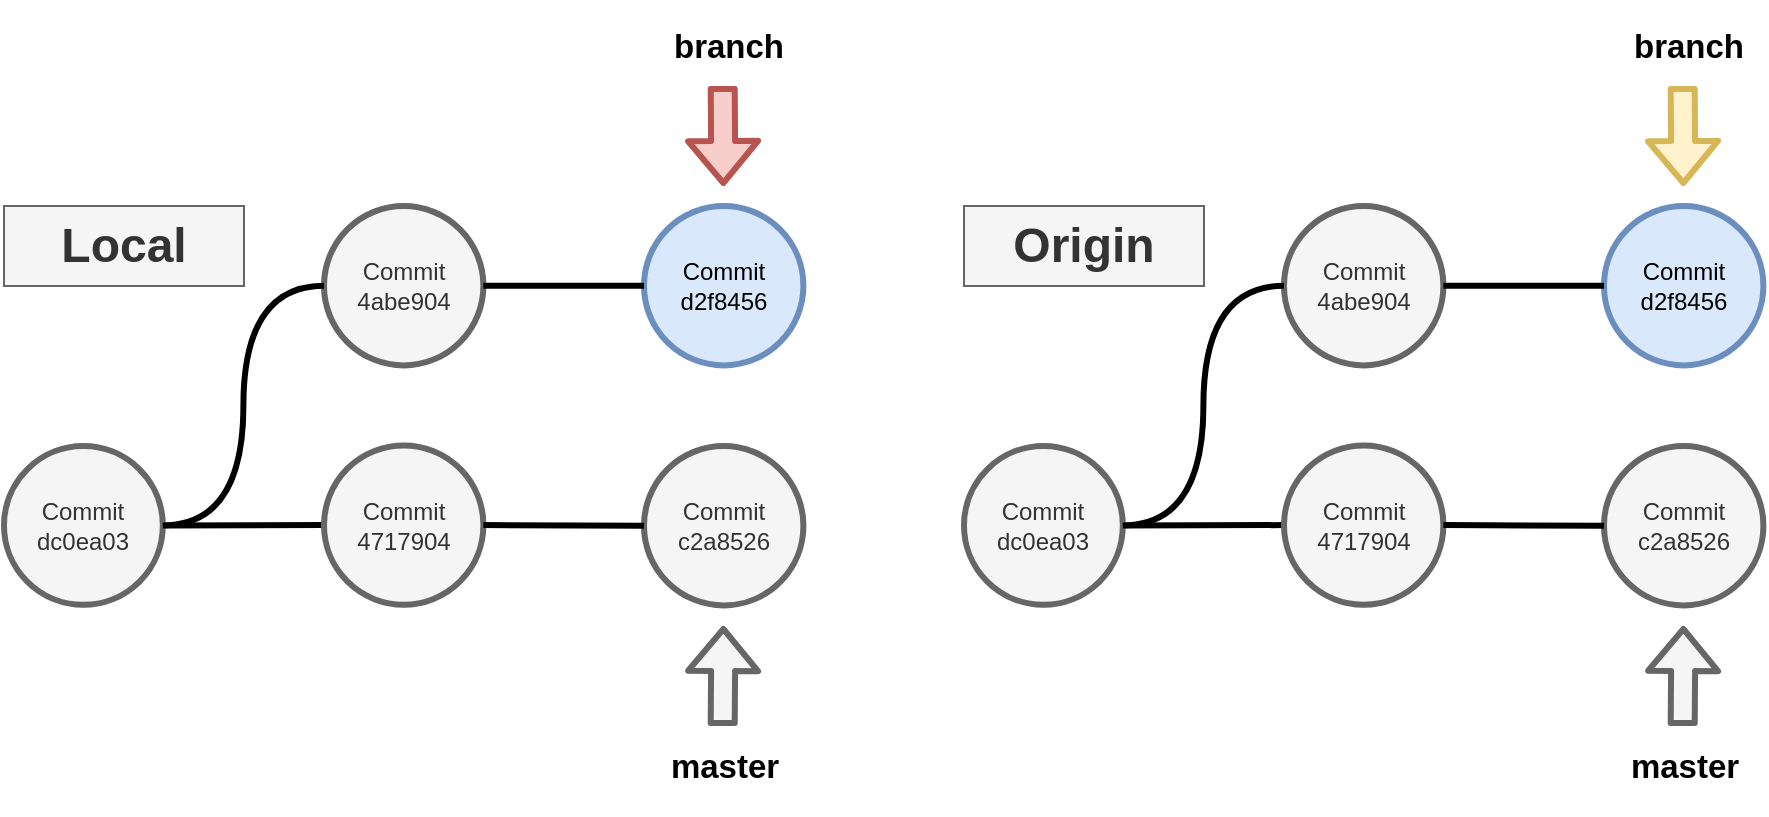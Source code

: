 <mxfile version="13.5.1" type="device"><diagram id="1vah80A7K6ktCt1jhF-4" name="Page-1"><mxGraphModel dx="1106" dy="1003" grid="1" gridSize="10" guides="1" tooltips="1" connect="1" arrows="1" fold="1" page="1" pageScale="1" pageWidth="850" pageHeight="1100" background="#ffffff" math="0" shadow="0"><root><mxCell id="0"/><mxCell id="1" parent="0"/><mxCell id="1KC_f5STFYPKbJo5NqRy-18" style="rounded=0;orthogonalLoop=1;jettySize=auto;html=1;exitX=1;exitY=0.5;exitDx=0;exitDy=0;entryX=0;entryY=0.5;entryDx=0;entryDy=0;strokeWidth=3;endArrow=none;endFill=0;" parent="1" source="1KC_f5STFYPKbJo5NqRy-10" target="1KC_f5STFYPKbJo5NqRy-15" edge="1"><mxGeometry relative="1" as="geometry"/></mxCell><mxCell id="1KC_f5STFYPKbJo5NqRy-10" value="Commit&lt;br&gt;dc0ea03" style="ellipse;whiteSpace=wrap;html=1;aspect=fixed;strokeWidth=3;fillColor=#f5f5f5;strokeColor=#666666;fontColor=#333333;" parent="1" vertex="1"><mxGeometry x="40.0" y="280" width="79.4" height="79.4" as="geometry"/></mxCell><mxCell id="1KC_f5STFYPKbJo5NqRy-11" value="Commit&lt;br&gt;4abe904" style="ellipse;whiteSpace=wrap;html=1;aspect=fixed;strokeWidth=3;fillColor=#f5f5f5;strokeColor=#666666;fontColor=#333333;" parent="1" vertex="1"><mxGeometry x="200.0" y="160" width="79.7" height="79.7" as="geometry"/></mxCell><mxCell id="1KC_f5STFYPKbJo5NqRy-12" value="Commit&lt;br&gt;d2f8456" style="ellipse;whiteSpace=wrap;html=1;aspect=fixed;strokeWidth=3;fillColor=#dae8fc;strokeColor=#6c8ebf;" parent="1" vertex="1"><mxGeometry x="360.0" y="160" width="79.7" height="79.7" as="geometry"/></mxCell><mxCell id="1KC_f5STFYPKbJo5NqRy-13" value="" style="endArrow=none;html=1;entryX=0;entryY=0.5;exitX=1;exitY=0.5;strokeWidth=3;endFill=0;fillColor=#dae8fc;" parent="1" source="1KC_f5STFYPKbJo5NqRy-11" target="1KC_f5STFYPKbJo5NqRy-12" edge="1"><mxGeometry width="50" height="50" relative="1" as="geometry"><mxPoint x="90.0" y="289.7" as="sourcePoint"/><mxPoint x="140.0" y="239.7" as="targetPoint"/></mxGeometry></mxCell><mxCell id="1KC_f5STFYPKbJo5NqRy-14" value="" style="endArrow=none;html=1;strokeWidth=3;entryX=0;entryY=0.5;exitX=1;exitY=0.5;edgeStyle=orthogonalEdgeStyle;curved=1;" parent="1" source="1KC_f5STFYPKbJo5NqRy-10" target="1KC_f5STFYPKbJo5NqRy-11" edge="1"><mxGeometry width="50" height="50" relative="1" as="geometry"><mxPoint x="90.0" y="289.7" as="sourcePoint"/><mxPoint x="140.0" y="239.7" as="targetPoint"/></mxGeometry></mxCell><mxCell id="1KC_f5STFYPKbJo5NqRy-15" value="Commit&lt;br&gt;4717904" style="ellipse;whiteSpace=wrap;html=1;aspect=fixed;strokeWidth=3;fillColor=#f5f5f5;strokeColor=#666666;fontColor=#333333;" parent="1" vertex="1"><mxGeometry x="200.0" y="279.7" width="79.7" height="79.7" as="geometry"/></mxCell><mxCell id="1KC_f5STFYPKbJo5NqRy-19" value="" style="shape=flexArrow;endArrow=classic;html=1;strokeWidth=3;fillColor=#f5f5f5;strokeColor=#666666;" parent="1" edge="1"><mxGeometry width="50" height="50" relative="1" as="geometry"><mxPoint x="399.35" y="420" as="sourcePoint"/><mxPoint x="399.7" y="370" as="targetPoint"/></mxGeometry></mxCell><mxCell id="1KC_f5STFYPKbJo5NqRy-20" value="&lt;h2&gt;master&lt;/h2&gt;" style="edgeLabel;html=1;align=center;verticalAlign=middle;resizable=0;points=[];labelBackgroundColor=none;" parent="1KC_f5STFYPKbJo5NqRy-19" vertex="1" connectable="0"><mxGeometry x="-0.36" y="1" relative="1" as="geometry"><mxPoint x="1.39" y="36.01" as="offset"/></mxGeometry></mxCell><mxCell id="1KC_f5STFYPKbJo5NqRy-21" value="" style="shape=flexArrow;endArrow=classic;html=1;strokeWidth=3;fillColor=#f8cecc;strokeColor=#b85450;" parent="1" edge="1"><mxGeometry width="50" height="50" relative="1" as="geometry"><mxPoint x="399.35" y="100" as="sourcePoint"/><mxPoint x="399.7" y="150" as="targetPoint"/></mxGeometry></mxCell><mxCell id="1KC_f5STFYPKbJo5NqRy-22" value="&lt;h2&gt;branch&lt;/h2&gt;" style="edgeLabel;html=1;align=center;verticalAlign=middle;resizable=0;points=[];labelBackgroundColor=none;" parent="1KC_f5STFYPKbJo5NqRy-21" vertex="1" connectable="0"><mxGeometry x="-0.36" y="1" relative="1" as="geometry"><mxPoint x="1.39" y="-35.99" as="offset"/></mxGeometry></mxCell><mxCell id="UzJVnJ_MkqBOhEdDcxeP-1" style="rounded=0;orthogonalLoop=1;jettySize=auto;html=1;exitX=1;exitY=0.5;exitDx=0;exitDy=0;entryX=0;entryY=0.5;entryDx=0;entryDy=0;strokeWidth=3;endArrow=none;endFill=0;" parent="1" source="UzJVnJ_MkqBOhEdDcxeP-2" target="UzJVnJ_MkqBOhEdDcxeP-7" edge="1"><mxGeometry relative="1" as="geometry"/></mxCell><mxCell id="UzJVnJ_MkqBOhEdDcxeP-2" value="Commit&lt;br&gt;dc0ea03" style="ellipse;whiteSpace=wrap;html=1;aspect=fixed;strokeWidth=3;fillColor=#f5f5f5;strokeColor=#666666;fontColor=#333333;" parent="1" vertex="1"><mxGeometry x="520" y="280" width="79.4" height="79.4" as="geometry"/></mxCell><mxCell id="UzJVnJ_MkqBOhEdDcxeP-3" value="Commit&lt;br&gt;4abe904" style="ellipse;whiteSpace=wrap;html=1;aspect=fixed;strokeWidth=3;fillColor=#f5f5f5;strokeColor=#666666;fontColor=#333333;" parent="1" vertex="1"><mxGeometry x="680" y="160" width="79.7" height="79.7" as="geometry"/></mxCell><mxCell id="UzJVnJ_MkqBOhEdDcxeP-6" value="" style="endArrow=none;html=1;strokeWidth=3;entryX=0;entryY=0.5;exitX=1;exitY=0.5;edgeStyle=orthogonalEdgeStyle;curved=1;" parent="1" source="UzJVnJ_MkqBOhEdDcxeP-2" target="UzJVnJ_MkqBOhEdDcxeP-3" edge="1"><mxGeometry width="50" height="50" relative="1" as="geometry"><mxPoint x="570" y="289.7" as="sourcePoint"/><mxPoint x="620" y="239.7" as="targetPoint"/></mxGeometry></mxCell><mxCell id="UzJVnJ_MkqBOhEdDcxeP-7" value="Commit&lt;br&gt;4717904" style="ellipse;whiteSpace=wrap;html=1;aspect=fixed;strokeWidth=3;fillColor=#f5f5f5;strokeColor=#666666;fontColor=#333333;" parent="1" vertex="1"><mxGeometry x="680" y="279.7" width="79.7" height="79.7" as="geometry"/></mxCell><mxCell id="UzJVnJ_MkqBOhEdDcxeP-8" value="Commit&lt;br&gt;c2a8526" style="ellipse;whiteSpace=wrap;html=1;aspect=fixed;strokeWidth=3;fillColor=#f5f5f5;strokeColor=#666666;fontColor=#333333;" parent="1" vertex="1"><mxGeometry x="840" y="280" width="79.7" height="79.7" as="geometry"/></mxCell><mxCell id="UzJVnJ_MkqBOhEdDcxeP-9" value="" style="endArrow=none;html=1;entryX=0;entryY=0.5;exitX=1;exitY=0.5;strokeWidth=3;endFill=0;" parent="1" source="UzJVnJ_MkqBOhEdDcxeP-7" target="UzJVnJ_MkqBOhEdDcxeP-8" edge="1"><mxGeometry width="50" height="50" relative="1" as="geometry"><mxPoint x="570" y="409.7" as="sourcePoint"/><mxPoint x="620" y="359.7" as="targetPoint"/></mxGeometry></mxCell><mxCell id="UzJVnJ_MkqBOhEdDcxeP-10" value="" style="shape=flexArrow;endArrow=classic;html=1;strokeWidth=3;fillColor=#f5f5f5;strokeColor=#666666;" parent="1" edge="1"><mxGeometry width="50" height="50" relative="1" as="geometry"><mxPoint x="879.35" y="420" as="sourcePoint"/><mxPoint x="879.7" y="370" as="targetPoint"/></mxGeometry></mxCell><mxCell id="UzJVnJ_MkqBOhEdDcxeP-11" value="&lt;h2&gt;master&lt;/h2&gt;" style="edgeLabel;html=1;align=center;verticalAlign=middle;resizable=0;points=[];labelBackgroundColor=none;" parent="UzJVnJ_MkqBOhEdDcxeP-10" vertex="1" connectable="0"><mxGeometry x="-0.36" y="1" relative="1" as="geometry"><mxPoint x="1.39" y="36.01" as="offset"/></mxGeometry></mxCell><mxCell id="UzJVnJ_MkqBOhEdDcxeP-12" value="" style="shape=flexArrow;endArrow=classic;html=1;strokeWidth=3;fillColor=#fff2cc;strokeColor=#d6b656;" parent="1" edge="1"><mxGeometry width="50" height="50" relative="1" as="geometry"><mxPoint x="879.35" y="100" as="sourcePoint"/><mxPoint x="879.7" y="150" as="targetPoint"/></mxGeometry></mxCell><mxCell id="UzJVnJ_MkqBOhEdDcxeP-13" value="&lt;h2&gt;branch&lt;/h2&gt;" style="edgeLabel;html=1;align=center;verticalAlign=middle;resizable=0;points=[];labelBackgroundColor=none;" parent="UzJVnJ_MkqBOhEdDcxeP-12" vertex="1" connectable="0"><mxGeometry x="-0.36" y="1" relative="1" as="geometry"><mxPoint x="1.39" y="-35.99" as="offset"/></mxGeometry></mxCell><mxCell id="UzJVnJ_MkqBOhEdDcxeP-14" value="&lt;h1&gt;Local&lt;/h1&gt;" style="text;html=1;strokeColor=#666666;fillColor=#f5f5f5;align=center;verticalAlign=middle;whiteSpace=wrap;rounded=0;fontColor=#333333;" parent="1" vertex="1"><mxGeometry x="40" y="160" width="120" height="40" as="geometry"/></mxCell><mxCell id="UzJVnJ_MkqBOhEdDcxeP-15" value="&lt;h1&gt;Origin&lt;/h1&gt;" style="text;html=1;strokeColor=#666666;fillColor=#f5f5f5;align=center;verticalAlign=middle;whiteSpace=wrap;rounded=0;fontColor=#333333;" parent="1" vertex="1"><mxGeometry x="520" y="160" width="120" height="40" as="geometry"/></mxCell><mxCell id="3NYI8JceQAYsPeyPncB3-1" value="Commit&lt;br&gt;c2a8526" style="ellipse;whiteSpace=wrap;html=1;aspect=fixed;strokeWidth=3;fillColor=#f5f5f5;strokeColor=#666666;fontColor=#333333;" parent="1" vertex="1"><mxGeometry x="360" y="280" width="79.7" height="79.7" as="geometry"/></mxCell><mxCell id="3NYI8JceQAYsPeyPncB3-2" value="" style="endArrow=none;html=1;entryX=0;entryY=0.5;exitX=1;exitY=0.5;strokeWidth=3;endFill=0;exitDx=0;exitDy=0;" parent="1" source="1KC_f5STFYPKbJo5NqRy-15" target="3NYI8JceQAYsPeyPncB3-1" edge="1"><mxGeometry width="50" height="50" relative="1" as="geometry"><mxPoint x="279.7" y="319.55" as="sourcePoint"/><mxPoint x="140" y="359.7" as="targetPoint"/></mxGeometry></mxCell><mxCell id="8HFygBwqf_WisqWSQ5uN-1" value="Commit&lt;br&gt;d2f8456" style="ellipse;whiteSpace=wrap;html=1;aspect=fixed;strokeWidth=3;fillColor=#dae8fc;strokeColor=#6c8ebf;" parent="1" vertex="1"><mxGeometry x="840" y="160" width="79.7" height="79.7" as="geometry"/></mxCell><mxCell id="8HFygBwqf_WisqWSQ5uN-2" value="" style="endArrow=none;html=1;entryX=0;entryY=0.5;strokeWidth=3;endFill=0;fillColor=#dae8fc;exitX=1;exitY=0.5;exitDx=0;exitDy=0;" parent="1" source="UzJVnJ_MkqBOhEdDcxeP-3" target="8HFygBwqf_WisqWSQ5uN-1" edge="1"><mxGeometry width="50" height="50" relative="1" as="geometry"><mxPoint x="800" y="220" as="sourcePoint"/><mxPoint x="620" y="239.7" as="targetPoint"/></mxGeometry></mxCell></root></mxGraphModel></diagram></mxfile>